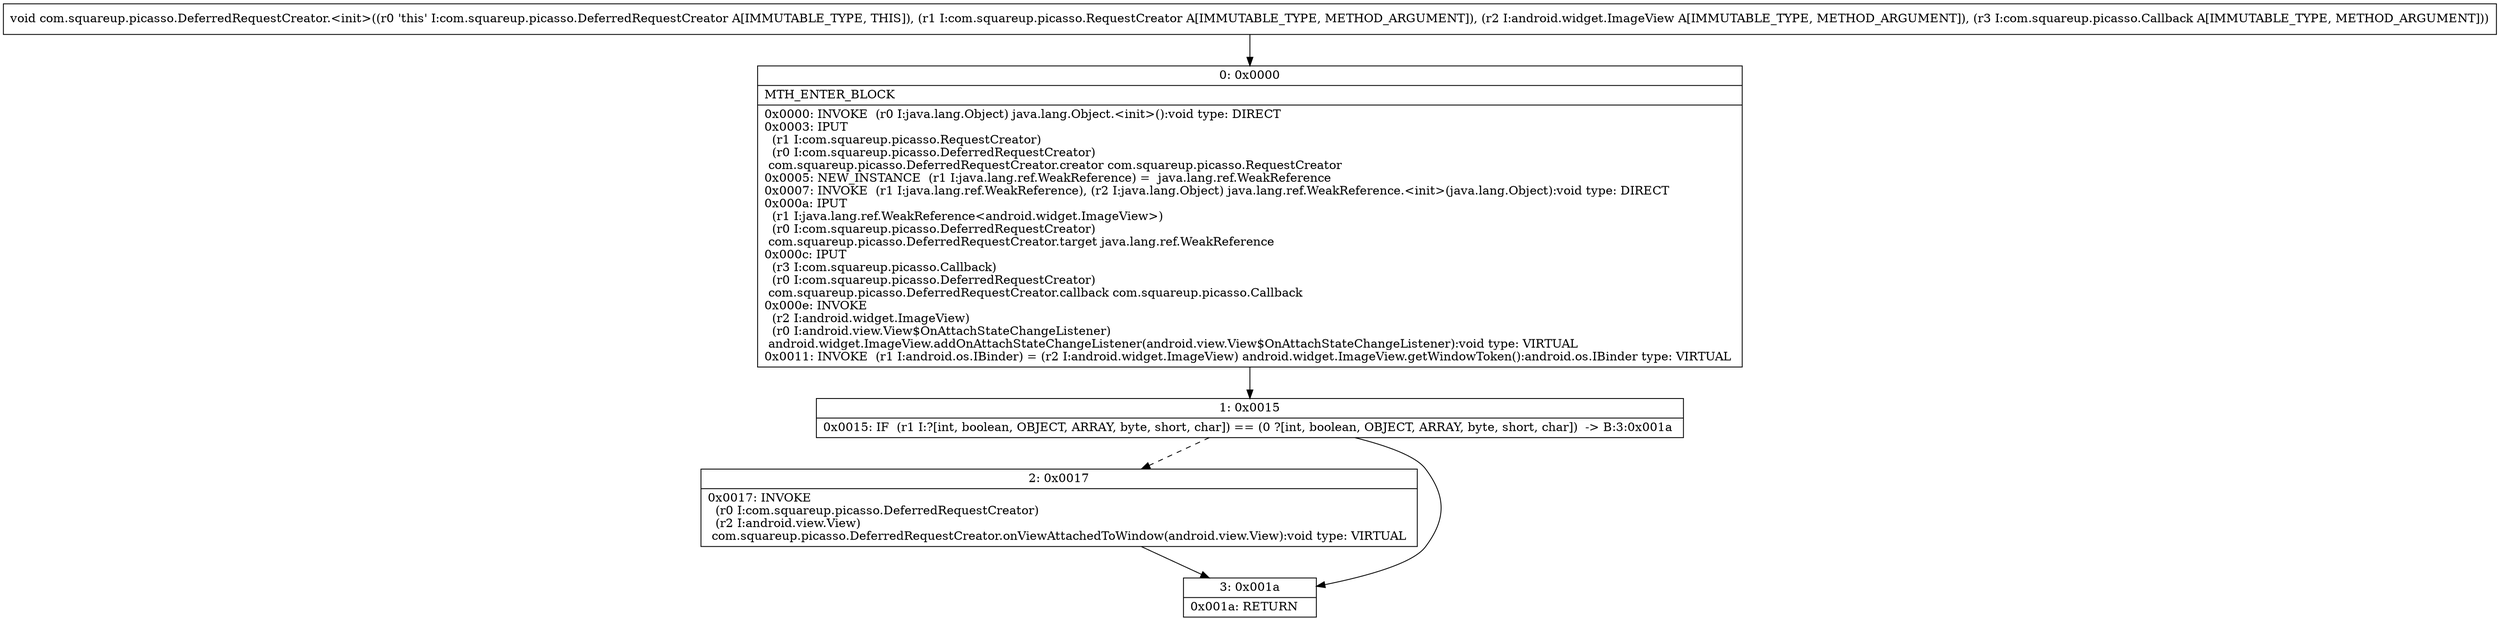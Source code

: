 digraph "CFG forcom.squareup.picasso.DeferredRequestCreator.\<init\>(Lcom\/squareup\/picasso\/RequestCreator;Landroid\/widget\/ImageView;Lcom\/squareup\/picasso\/Callback;)V" {
Node_0 [shape=record,label="{0\:\ 0x0000|MTH_ENTER_BLOCK\l|0x0000: INVOKE  (r0 I:java.lang.Object) java.lang.Object.\<init\>():void type: DIRECT \l0x0003: IPUT  \l  (r1 I:com.squareup.picasso.RequestCreator)\l  (r0 I:com.squareup.picasso.DeferredRequestCreator)\l com.squareup.picasso.DeferredRequestCreator.creator com.squareup.picasso.RequestCreator \l0x0005: NEW_INSTANCE  (r1 I:java.lang.ref.WeakReference) =  java.lang.ref.WeakReference \l0x0007: INVOKE  (r1 I:java.lang.ref.WeakReference), (r2 I:java.lang.Object) java.lang.ref.WeakReference.\<init\>(java.lang.Object):void type: DIRECT \l0x000a: IPUT  \l  (r1 I:java.lang.ref.WeakReference\<android.widget.ImageView\>)\l  (r0 I:com.squareup.picasso.DeferredRequestCreator)\l com.squareup.picasso.DeferredRequestCreator.target java.lang.ref.WeakReference \l0x000c: IPUT  \l  (r3 I:com.squareup.picasso.Callback)\l  (r0 I:com.squareup.picasso.DeferredRequestCreator)\l com.squareup.picasso.DeferredRequestCreator.callback com.squareup.picasso.Callback \l0x000e: INVOKE  \l  (r2 I:android.widget.ImageView)\l  (r0 I:android.view.View$OnAttachStateChangeListener)\l android.widget.ImageView.addOnAttachStateChangeListener(android.view.View$OnAttachStateChangeListener):void type: VIRTUAL \l0x0011: INVOKE  (r1 I:android.os.IBinder) = (r2 I:android.widget.ImageView) android.widget.ImageView.getWindowToken():android.os.IBinder type: VIRTUAL \l}"];
Node_1 [shape=record,label="{1\:\ 0x0015|0x0015: IF  (r1 I:?[int, boolean, OBJECT, ARRAY, byte, short, char]) == (0 ?[int, boolean, OBJECT, ARRAY, byte, short, char])  \-\> B:3:0x001a \l}"];
Node_2 [shape=record,label="{2\:\ 0x0017|0x0017: INVOKE  \l  (r0 I:com.squareup.picasso.DeferredRequestCreator)\l  (r2 I:android.view.View)\l com.squareup.picasso.DeferredRequestCreator.onViewAttachedToWindow(android.view.View):void type: VIRTUAL \l}"];
Node_3 [shape=record,label="{3\:\ 0x001a|0x001a: RETURN   \l}"];
MethodNode[shape=record,label="{void com.squareup.picasso.DeferredRequestCreator.\<init\>((r0 'this' I:com.squareup.picasso.DeferredRequestCreator A[IMMUTABLE_TYPE, THIS]), (r1 I:com.squareup.picasso.RequestCreator A[IMMUTABLE_TYPE, METHOD_ARGUMENT]), (r2 I:android.widget.ImageView A[IMMUTABLE_TYPE, METHOD_ARGUMENT]), (r3 I:com.squareup.picasso.Callback A[IMMUTABLE_TYPE, METHOD_ARGUMENT])) }"];
MethodNode -> Node_0;
Node_0 -> Node_1;
Node_1 -> Node_2[style=dashed];
Node_1 -> Node_3;
Node_2 -> Node_3;
}

